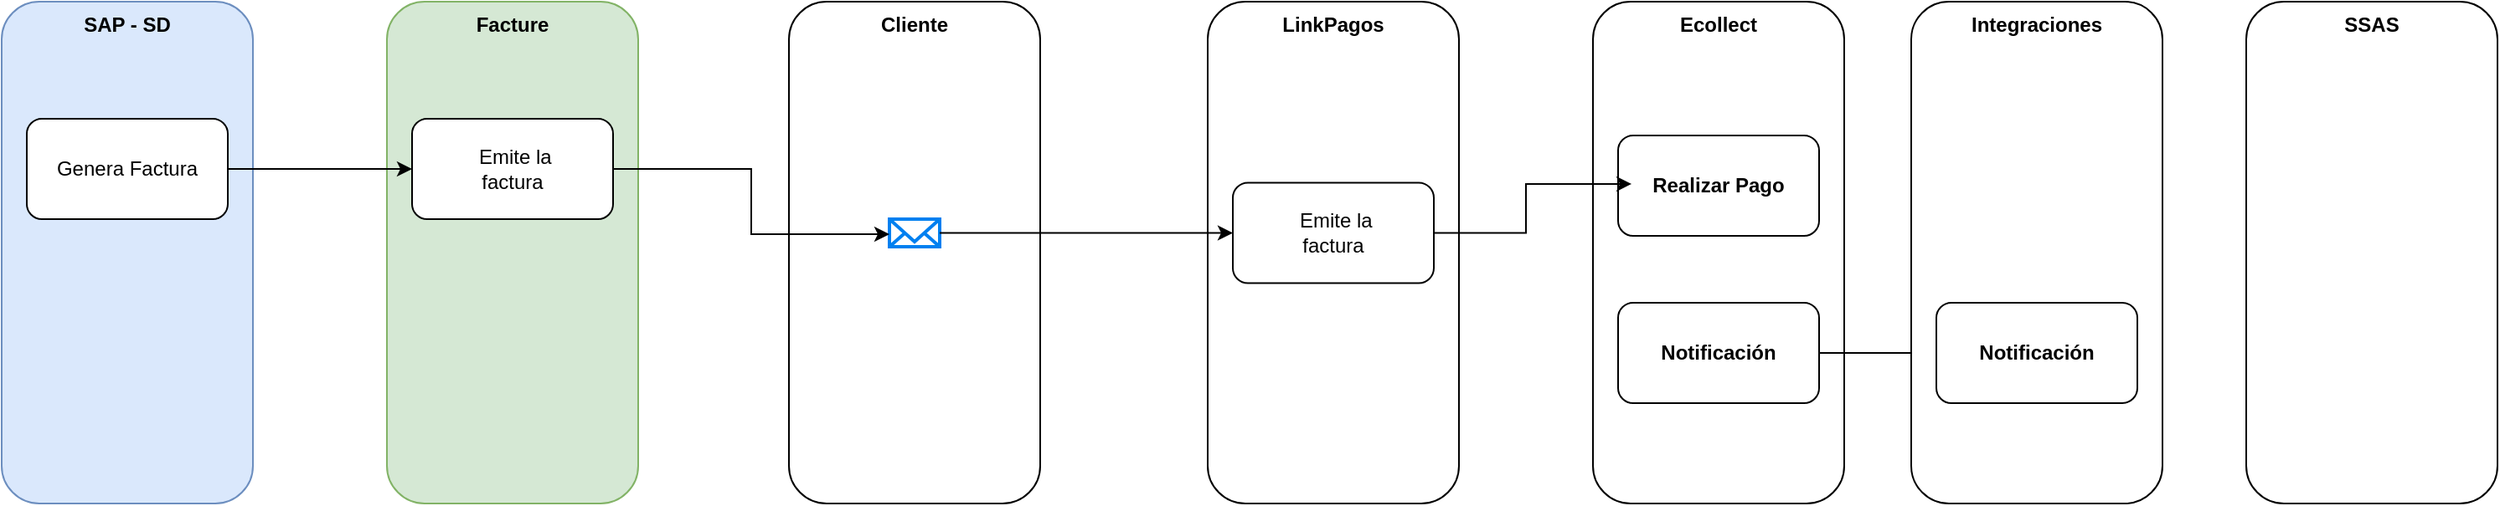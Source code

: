 <mxfile version="24.7.6">
  <diagram name="PC" id="uQ277sjrtyASU0mpIIaN">
    <mxGraphModel dx="2284" dy="778" grid="1" gridSize="10" guides="1" tooltips="1" connect="1" arrows="1" fold="1" page="1" pageScale="1" pageWidth="850" pageHeight="1100" math="0" shadow="0">
      <root>
        <mxCell id="0" />
        <mxCell id="1" parent="0" />
        <mxCell id="xbMVpJufZBUj_6F2Ru-o-1" value="Cliente" style="rounded=1;whiteSpace=wrap;html=1;verticalAlign=top;fontStyle=1;" vertex="1" parent="1">
          <mxGeometry x="310" y="170" width="150" height="300" as="geometry" />
        </mxCell>
        <mxCell id="hCddaSegs4oxEtPI0You-1" value="Facture" style="rounded=1;whiteSpace=wrap;html=1;verticalAlign=top;fontStyle=1;fillColor=#d5e8d4;strokeColor=#82b366;" parent="1" vertex="1">
          <mxGeometry x="70" y="170" width="150" height="300" as="geometry" />
        </mxCell>
        <mxCell id="hCddaSegs4oxEtPI0You-2" value="&lt;span style=&quot;font-weight:bold&quot;&gt;&amp;nbsp;&lt;/span&gt;Emite la&lt;br/&gt;factura" style="rounded=1;whiteSpace=wrap;html=1;" parent="1" vertex="1">
          <mxGeometry x="85" y="240" width="120" height="60" as="geometry" />
        </mxCell>
        <mxCell id="hCddaSegs4oxEtPI0You-3" value="" style="html=1;verticalLabelPosition=bottom;align=center;labelBackgroundColor=#ffffff;verticalAlign=top;strokeWidth=2;strokeColor=#0080F0;shadow=0;dashed=0;shape=mxgraph.ios7.icons.mail;" parent="1" vertex="1">
          <mxGeometry x="370" y="300" width="30" height="16.5" as="geometry" />
        </mxCell>
        <mxCell id="hCddaSegs4oxEtPI0You-4" style="edgeStyle=orthogonalEdgeStyle;rounded=0;orthogonalLoop=1;jettySize=auto;html=1;entryX=0;entryY=0.545;entryDx=0;entryDy=0;entryPerimeter=0;" parent="1" source="hCddaSegs4oxEtPI0You-2" target="hCddaSegs4oxEtPI0You-3" edge="1">
          <mxGeometry relative="1" as="geometry" />
        </mxCell>
        <mxCell id="hCddaSegs4oxEtPI0You-5" value="SAP - SD" style="rounded=1;whiteSpace=wrap;html=1;verticalAlign=top;fontStyle=1;fillColor=#dae8fc;strokeColor=#6c8ebf;" parent="1" vertex="1">
          <mxGeometry x="-160" y="170" width="150" height="300" as="geometry" />
        </mxCell>
        <mxCell id="hCddaSegs4oxEtPI0You-7" style="edgeStyle=orthogonalEdgeStyle;rounded=0;orthogonalLoop=1;jettySize=auto;html=1;entryX=0;entryY=0.5;entryDx=0;entryDy=0;" parent="1" source="hCddaSegs4oxEtPI0You-6" target="hCddaSegs4oxEtPI0You-2" edge="1">
          <mxGeometry relative="1" as="geometry" />
        </mxCell>
        <mxCell id="hCddaSegs4oxEtPI0You-6" value="Genera Factura" style="rounded=1;whiteSpace=wrap;html=1;" parent="1" vertex="1">
          <mxGeometry x="-145" y="240" width="120" height="60" as="geometry" />
        </mxCell>
        <mxCell id="xbMVpJufZBUj_6F2Ru-o-2" value="LinkPagos" style="rounded=1;whiteSpace=wrap;html=1;verticalAlign=top;fontStyle=1;" vertex="1" parent="1">
          <mxGeometry x="560" y="170" width="150" height="300" as="geometry" />
        </mxCell>
        <mxCell id="xbMVpJufZBUj_6F2Ru-o-3" style="edgeStyle=orthogonalEdgeStyle;rounded=0;orthogonalLoop=1;jettySize=auto;html=1;entryX=0;entryY=0.5;entryDx=0;entryDy=0;" edge="1" parent="1" source="hCddaSegs4oxEtPI0You-3" target="xbMVpJufZBUj_6F2Ru-o-4">
          <mxGeometry relative="1" as="geometry" />
        </mxCell>
        <mxCell id="xbMVpJufZBUj_6F2Ru-o-4" value="&lt;span style=&quot;font-weight:bold&quot;&gt;&amp;nbsp;&lt;/span&gt;Emite la&lt;br/&gt;factura" style="rounded=1;whiteSpace=wrap;html=1;" vertex="1" parent="1">
          <mxGeometry x="575" y="278.25" width="120" height="60" as="geometry" />
        </mxCell>
        <mxCell id="xbMVpJufZBUj_6F2Ru-o-5" value="Ecollect" style="rounded=1;whiteSpace=wrap;html=1;verticalAlign=top;fontStyle=1;" vertex="1" parent="1">
          <mxGeometry x="790" y="170" width="150" height="300" as="geometry" />
        </mxCell>
        <mxCell id="xbMVpJufZBUj_6F2Ru-o-6" value="&lt;b&gt;Realizar Pago&lt;/b&gt;" style="rounded=1;whiteSpace=wrap;html=1;" vertex="1" parent="1">
          <mxGeometry x="805" y="250" width="120" height="60" as="geometry" />
        </mxCell>
        <mxCell id="xbMVpJufZBUj_6F2Ru-o-7" style="edgeStyle=orthogonalEdgeStyle;rounded=0;orthogonalLoop=1;jettySize=auto;html=1;entryX=0.067;entryY=0.483;entryDx=0;entryDy=0;entryPerimeter=0;" edge="1" parent="1" source="xbMVpJufZBUj_6F2Ru-o-4" target="xbMVpJufZBUj_6F2Ru-o-6">
          <mxGeometry relative="1" as="geometry" />
        </mxCell>
        <mxCell id="xbMVpJufZBUj_6F2Ru-o-12" style="edgeStyle=orthogonalEdgeStyle;rounded=0;orthogonalLoop=1;jettySize=auto;html=1;entryX=0;entryY=0.5;entryDx=0;entryDy=0;" edge="1" parent="1" source="xbMVpJufZBUj_6F2Ru-o-8" target="xbMVpJufZBUj_6F2Ru-o-10">
          <mxGeometry relative="1" as="geometry" />
        </mxCell>
        <mxCell id="xbMVpJufZBUj_6F2Ru-o-8" value="&lt;b&gt;Notificación&lt;/b&gt;" style="rounded=1;whiteSpace=wrap;html=1;" vertex="1" parent="1">
          <mxGeometry x="805" y="350" width="120" height="60" as="geometry" />
        </mxCell>
        <mxCell id="xbMVpJufZBUj_6F2Ru-o-9" value="Integraciones" style="rounded=1;whiteSpace=wrap;html=1;verticalAlign=top;fontStyle=1;" vertex="1" parent="1">
          <mxGeometry x="980" y="170" width="150" height="300" as="geometry" />
        </mxCell>
        <mxCell id="xbMVpJufZBUj_6F2Ru-o-10" value="&lt;b&gt;Notificación&lt;/b&gt;" style="rounded=1;whiteSpace=wrap;html=1;" vertex="1" parent="1">
          <mxGeometry x="995" y="350" width="120" height="60" as="geometry" />
        </mxCell>
        <mxCell id="xbMVpJufZBUj_6F2Ru-o-11" value="SSAS" style="rounded=1;whiteSpace=wrap;html=1;verticalAlign=top;fontStyle=1;" vertex="1" parent="1">
          <mxGeometry x="1180" y="170" width="150" height="300" as="geometry" />
        </mxCell>
      </root>
    </mxGraphModel>
  </diagram>
</mxfile>

